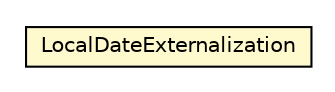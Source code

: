 #!/usr/local/bin/dot
#
# Class diagram 
# Generated by UMLGraph version 5.1 (http://www.umlgraph.org/)
#

digraph G {
	edge [fontname="Helvetica",fontsize=10,labelfontname="Helvetica",labelfontsize=10];
	node [fontname="Helvetica",fontsize=10,shape=plaintext];
	nodesep=0.25;
	ranksep=0.5;
	// pt.ist.fenixframework.backend.jvstmojb.repository.LocalDateExternalization
	c142104 [label=<<table title="pt.ist.fenixframework.backend.jvstmojb.repository.LocalDateExternalization" border="0" cellborder="1" cellspacing="0" cellpadding="2" port="p" bgcolor="lemonChiffon" href="./LocalDateExternalization.html">
		<tr><td><table border="0" cellspacing="0" cellpadding="1">
<tr><td align="center" balign="center"> LocalDateExternalization </td></tr>
		</table></td></tr>
		</table>>, fontname="Helvetica", fontcolor="black", fontsize=10.0];
}

